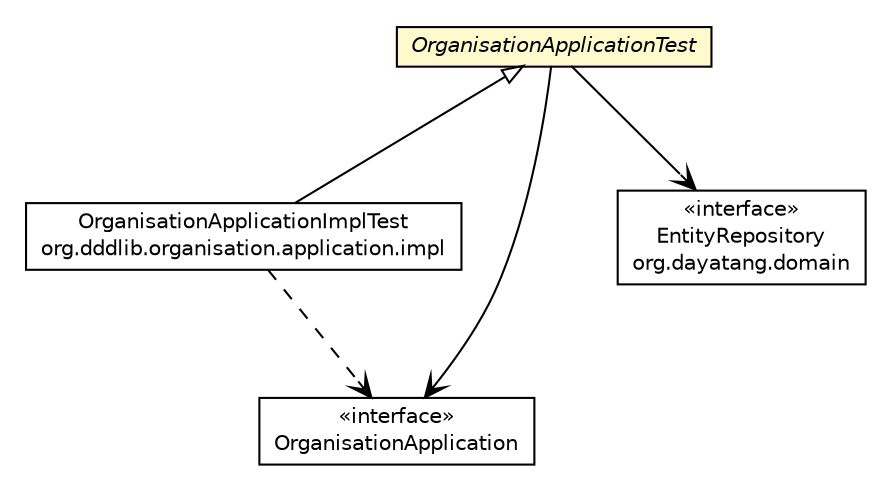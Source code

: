 #!/usr/local/bin/dot
#
# Class diagram 
# Generated by UMLGraph version R5_6_6-8-g8d7759 (http://www.umlgraph.org/)
#

digraph G {
	edge [fontname="Helvetica",fontsize=10,labelfontname="Helvetica",labelfontsize=10];
	node [fontname="Helvetica",fontsize=10,shape=plaintext];
	nodesep=0.25;
	ranksep=0.5;
	// org.dddlib.organisation.application.impl.OrganisationApplicationImplTest
	c37256 [label=<<table title="org.dddlib.organisation.application.impl.OrganisationApplicationImplTest" border="0" cellborder="1" cellspacing="0" cellpadding="2" port="p" href="./impl/OrganisationApplicationImplTest.html">
		<tr><td><table border="0" cellspacing="0" cellpadding="1">
<tr><td align="center" balign="center"> OrganisationApplicationImplTest </td></tr>
<tr><td align="center" balign="center"> org.dddlib.organisation.application.impl </td></tr>
		</table></td></tr>
		</table>>, URL="./impl/OrganisationApplicationImplTest.html", fontname="Helvetica", fontcolor="black", fontsize=10.0];
	// org.dddlib.organisation.application.OrganisationApplicationTest
	c37258 [label=<<table title="org.dddlib.organisation.application.OrganisationApplicationTest" border="0" cellborder="1" cellspacing="0" cellpadding="2" port="p" bgcolor="lemonChiffon" href="./OrganisationApplicationTest.html">
		<tr><td><table border="0" cellspacing="0" cellpadding="1">
<tr><td align="center" balign="center"><font face="Helvetica-Oblique"> OrganisationApplicationTest </font></td></tr>
		</table></td></tr>
		</table>>, URL="./OrganisationApplicationTest.html", fontname="Helvetica", fontcolor="black", fontsize=10.0];
	//org.dddlib.organisation.application.impl.OrganisationApplicationImplTest extends org.dddlib.organisation.application.OrganisationApplicationTest
	c37258:p -> c37256:p [dir=back,arrowtail=empty];
	// org.dddlib.organisation.application.OrganisationApplicationTest NAVASSOC org.dddlib.organisation.application.OrganisationApplication
	c37258:p -> c37259:p [taillabel="", label=" "headlabel="", fontname="Helvetica", fontcolor="black", fontsize=10.0, color="black", arrowhead=open];
	// org.dddlib.organisation.application.OrganisationApplicationTest NAVASSOC org.dayatang.domain.EntityRepository
	c37258:p -> c37260:p [taillabel="", label=" "headlabel="", fontname="Helvetica", fontcolor="black", fontsize=10.0, color="black", arrowhead=open];
	// org.dddlib.organisation.application.impl.OrganisationApplicationImplTest DEPEND org.dddlib.organisation.application.OrganisationApplication
	c37256:p -> c37259:p [taillabel="", label=" "headlabel="", fontname="Helvetica", fontcolor="black", fontsize=10.0, color="black", arrowhead=open, style=dashed];
	// org.dayatang.domain.EntityRepository
	c37260 [label=<<table title="org.dayatang.domain.EntityRepository" border="0" cellborder="1" cellspacing="0" cellpadding="2" port="p" href="http://java.sun.com/j2se/1.4.2/docs/api/org/dayatang/domain/EntityRepository.html">
		<tr><td><table border="0" cellspacing="0" cellpadding="1">
<tr><td align="center" balign="center"> &#171;interface&#187; </td></tr>
<tr><td align="center" balign="center"> EntityRepository </td></tr>
<tr><td align="center" balign="center"> org.dayatang.domain </td></tr>
		</table></td></tr>
		</table>>, URL="http://java.sun.com/j2se/1.4.2/docs/api/org/dayatang/domain/EntityRepository.html", fontname="Helvetica", fontcolor="black", fontsize=10.0];
	// org.dddlib.organisation.application.OrganisationApplication
	c37259 [label=<<table title="org.dddlib.organisation.application.OrganisationApplication" border="0" cellborder="1" cellspacing="0" cellpadding="2" port="p" href="http://java.sun.com/j2se/1.4.2/docs/api/org/dddlib/organisation/application/OrganisationApplication.html">
		<tr><td><table border="0" cellspacing="0" cellpadding="1">
<tr><td align="center" balign="center"> &#171;interface&#187; </td></tr>
<tr><td align="center" balign="center"> OrganisationApplication </td></tr>
		</table></td></tr>
		</table>>, URL="http://java.sun.com/j2se/1.4.2/docs/api/org/dddlib/organisation/application/OrganisationApplication.html", fontname="Helvetica", fontcolor="black", fontsize=10.0];
}

